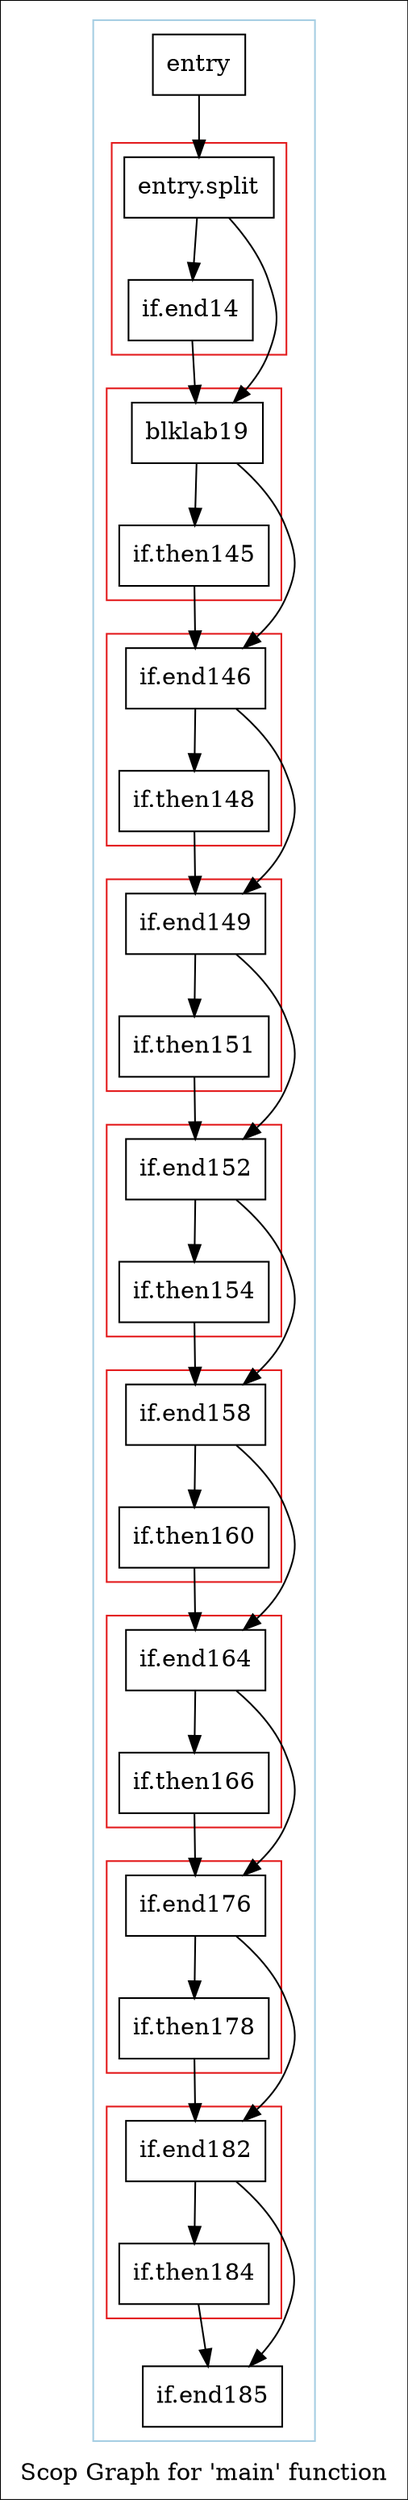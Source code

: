 digraph "Scop Graph for 'main' function" {
	label="Scop Graph for 'main' function";

	Node0xb5165f0 [shape=record,label="{entry}"];
	Node0xb5165f0 -> Node0xb510de0;
	Node0xb510de0 [shape=record,label="{entry.split}"];
	Node0xb510de0 -> Node0xb4f9eb0;
	Node0xb510de0 -> Node0xb551f50;
	Node0xb4f9eb0 [shape=record,label="{blklab19}"];
	Node0xb4f9eb0 -> Node0xb548e70;
	Node0xb4f9eb0 -> Node0xb54bc70;
	Node0xb548e70 [shape=record,label="{if.end146}"];
	Node0xb548e70 -> Node0xb313220;
	Node0xb548e70 -> Node0xb4dfcf0;
	Node0xb313220 [shape=record,label="{if.end149}"];
	Node0xb313220 -> Node0xb4f5d80;
	Node0xb313220 -> Node0xb5128d0;
	Node0xb4f5d80 [shape=record,label="{if.end152}"];
	Node0xb4f5d80 -> Node0xb4f9f10;
	Node0xb4f5d80 -> Node0xb5c97d0;
	Node0xb4f9f10 [shape=record,label="{if.end158}"];
	Node0xb4f9f10 -> Node0xb50bc10;
	Node0xb4f9f10 -> Node0xb5451a0;
	Node0xb50bc10 [shape=record,label="{if.end164}"];
	Node0xb50bc10 -> Node0xb500400;
	Node0xb50bc10 -> Node0xb56df30;
	Node0xb500400 [shape=record,label="{if.end176}"];
	Node0xb500400 -> Node0xb4d5b30;
	Node0xb500400 -> Node0xb3c4790;
	Node0xb4d5b30 [shape=record,label="{if.end182}"];
	Node0xb4d5b30 -> Node0xb4ebc30;
	Node0xb4d5b30 -> Node0xb545740;
	Node0xb4ebc30 [shape=record,label="{if.end185}"];
	Node0xb545740 [shape=record,label="{if.then184}"];
	Node0xb545740 -> Node0xb4ebc30;
	Node0xb3c4790 [shape=record,label="{if.then178}"];
	Node0xb3c4790 -> Node0xb4d5b30;
	Node0xb56df30 [shape=record,label="{if.then166}"];
	Node0xb56df30 -> Node0xb500400;
	Node0xb5451a0 [shape=record,label="{if.then160}"];
	Node0xb5451a0 -> Node0xb50bc10;
	Node0xb5c97d0 [shape=record,label="{if.then154}"];
	Node0xb5c97d0 -> Node0xb4f9f10;
	Node0xb5128d0 [shape=record,label="{if.then151}"];
	Node0xb5128d0 -> Node0xb4f5d80;
	Node0xb4dfcf0 [shape=record,label="{if.then148}"];
	Node0xb4dfcf0 -> Node0xb313220;
	Node0xb54bc70 [shape=record,label="{if.then145}"];
	Node0xb54bc70 -> Node0xb548e70;
	Node0xb551f50 [shape=record,label="{if.end14}"];
	Node0xb551f50 -> Node0xb4f9eb0;
	colorscheme = "paired12"
        subgraph cluster_0xb513390 {
          label = "";
          style = solid;
          color = 1
          subgraph cluster_0xb56b700 {
            label = "";
            style = solid;
            color = 6
            Node0xb510de0;
            Node0xb551f50;
          }
          subgraph cluster_0xb545200 {
            label = "";
            style = solid;
            color = 6
            Node0xb4f9eb0;
            Node0xb54bc70;
          }
          subgraph cluster_0xb545c70 {
            label = "";
            style = solid;
            color = 6
            Node0xb548e70;
            Node0xb4dfcf0;
          }
          subgraph cluster_0xb616770 {
            label = "";
            style = solid;
            color = 6
            Node0xb313220;
            Node0xb5128d0;
          }
          subgraph cluster_0xb4361e0 {
            label = "";
            style = solid;
            color = 6
            Node0xb4f5d80;
            Node0xb5c97d0;
          }
          subgraph cluster_0xb60dd50 {
            label = "";
            style = solid;
            color = 6
            Node0xb4f9f10;
            Node0xb5451a0;
          }
          subgraph cluster_0xb54b350 {
            label = "";
            style = solid;
            color = 6
            Node0xb50bc10;
            Node0xb56df30;
          }
          subgraph cluster_0xb4f9f50 {
            label = "";
            style = solid;
            color = 6
            Node0xb500400;
            Node0xb3c4790;
          }
          subgraph cluster_0xb514f00 {
            label = "";
            style = solid;
            color = 6
            Node0xb4d5b30;
            Node0xb545740;
          }
          Node0xb5165f0;
          Node0xb4ebc30;
        }
}
